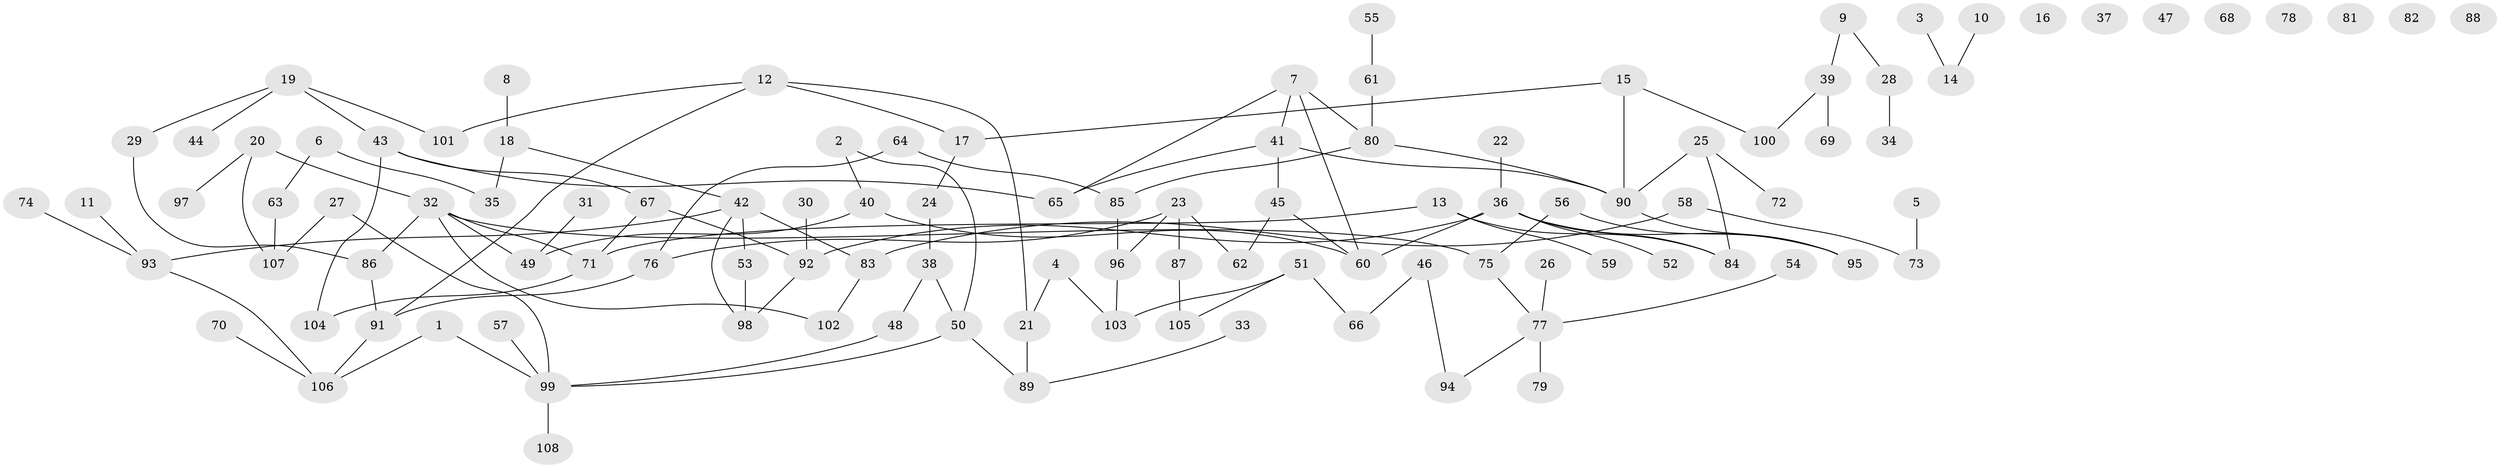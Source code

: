// coarse degree distribution, {1: 0.20833333333333334, 4: 0.041666666666666664, 9: 0.08333333333333333, 3: 0.08333333333333333, 2: 0.375, 7: 0.041666666666666664, 6: 0.08333333333333333, 5: 0.08333333333333333}
// Generated by graph-tools (version 1.1) at 2025/35/03/04/25 23:35:50]
// undirected, 108 vertices, 126 edges
graph export_dot {
  node [color=gray90,style=filled];
  1;
  2;
  3;
  4;
  5;
  6;
  7;
  8;
  9;
  10;
  11;
  12;
  13;
  14;
  15;
  16;
  17;
  18;
  19;
  20;
  21;
  22;
  23;
  24;
  25;
  26;
  27;
  28;
  29;
  30;
  31;
  32;
  33;
  34;
  35;
  36;
  37;
  38;
  39;
  40;
  41;
  42;
  43;
  44;
  45;
  46;
  47;
  48;
  49;
  50;
  51;
  52;
  53;
  54;
  55;
  56;
  57;
  58;
  59;
  60;
  61;
  62;
  63;
  64;
  65;
  66;
  67;
  68;
  69;
  70;
  71;
  72;
  73;
  74;
  75;
  76;
  77;
  78;
  79;
  80;
  81;
  82;
  83;
  84;
  85;
  86;
  87;
  88;
  89;
  90;
  91;
  92;
  93;
  94;
  95;
  96;
  97;
  98;
  99;
  100;
  101;
  102;
  103;
  104;
  105;
  106;
  107;
  108;
  1 -- 99;
  1 -- 106;
  2 -- 40;
  2 -- 50;
  3 -- 14;
  4 -- 21;
  4 -- 103;
  5 -- 73;
  6 -- 35;
  6 -- 63;
  7 -- 41;
  7 -- 60;
  7 -- 65;
  7 -- 80;
  8 -- 18;
  9 -- 28;
  9 -- 39;
  10 -- 14;
  11 -- 93;
  12 -- 17;
  12 -- 21;
  12 -- 91;
  12 -- 101;
  13 -- 59;
  13 -- 71;
  13 -- 84;
  15 -- 17;
  15 -- 90;
  15 -- 100;
  17 -- 24;
  18 -- 35;
  18 -- 42;
  19 -- 29;
  19 -- 43;
  19 -- 44;
  19 -- 101;
  20 -- 32;
  20 -- 97;
  20 -- 107;
  21 -- 89;
  22 -- 36;
  23 -- 62;
  23 -- 76;
  23 -- 87;
  23 -- 96;
  24 -- 38;
  25 -- 72;
  25 -- 84;
  25 -- 90;
  26 -- 77;
  27 -- 99;
  27 -- 107;
  28 -- 34;
  29 -- 86;
  30 -- 92;
  31 -- 49;
  32 -- 49;
  32 -- 71;
  32 -- 75;
  32 -- 86;
  32 -- 102;
  33 -- 89;
  36 -- 52;
  36 -- 60;
  36 -- 84;
  36 -- 92;
  36 -- 95;
  38 -- 48;
  38 -- 50;
  39 -- 69;
  39 -- 100;
  40 -- 49;
  40 -- 60;
  41 -- 45;
  41 -- 65;
  41 -- 90;
  42 -- 53;
  42 -- 83;
  42 -- 93;
  42 -- 98;
  43 -- 65;
  43 -- 67;
  43 -- 104;
  45 -- 60;
  45 -- 62;
  46 -- 66;
  46 -- 94;
  48 -- 99;
  50 -- 89;
  50 -- 99;
  51 -- 66;
  51 -- 103;
  51 -- 105;
  53 -- 98;
  54 -- 77;
  55 -- 61;
  56 -- 75;
  56 -- 95;
  57 -- 99;
  58 -- 73;
  58 -- 83;
  61 -- 80;
  63 -- 107;
  64 -- 76;
  64 -- 85;
  67 -- 71;
  67 -- 92;
  70 -- 106;
  71 -- 104;
  74 -- 93;
  75 -- 77;
  76 -- 91;
  77 -- 79;
  77 -- 94;
  80 -- 85;
  80 -- 90;
  83 -- 102;
  85 -- 96;
  86 -- 91;
  87 -- 105;
  90 -- 95;
  91 -- 106;
  92 -- 98;
  93 -- 106;
  96 -- 103;
  99 -- 108;
}

